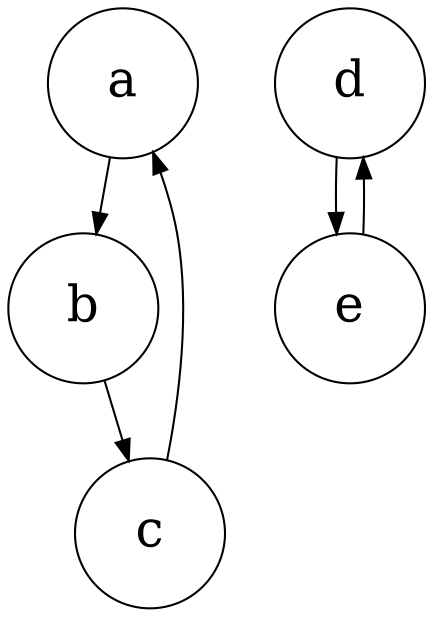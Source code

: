 digraph separate {
  node [shape=circle, fixedsize=true, width=1.0, height=1.0, fontsize=24]
  a -> b -> c -> a
  d -> e -> d
}

